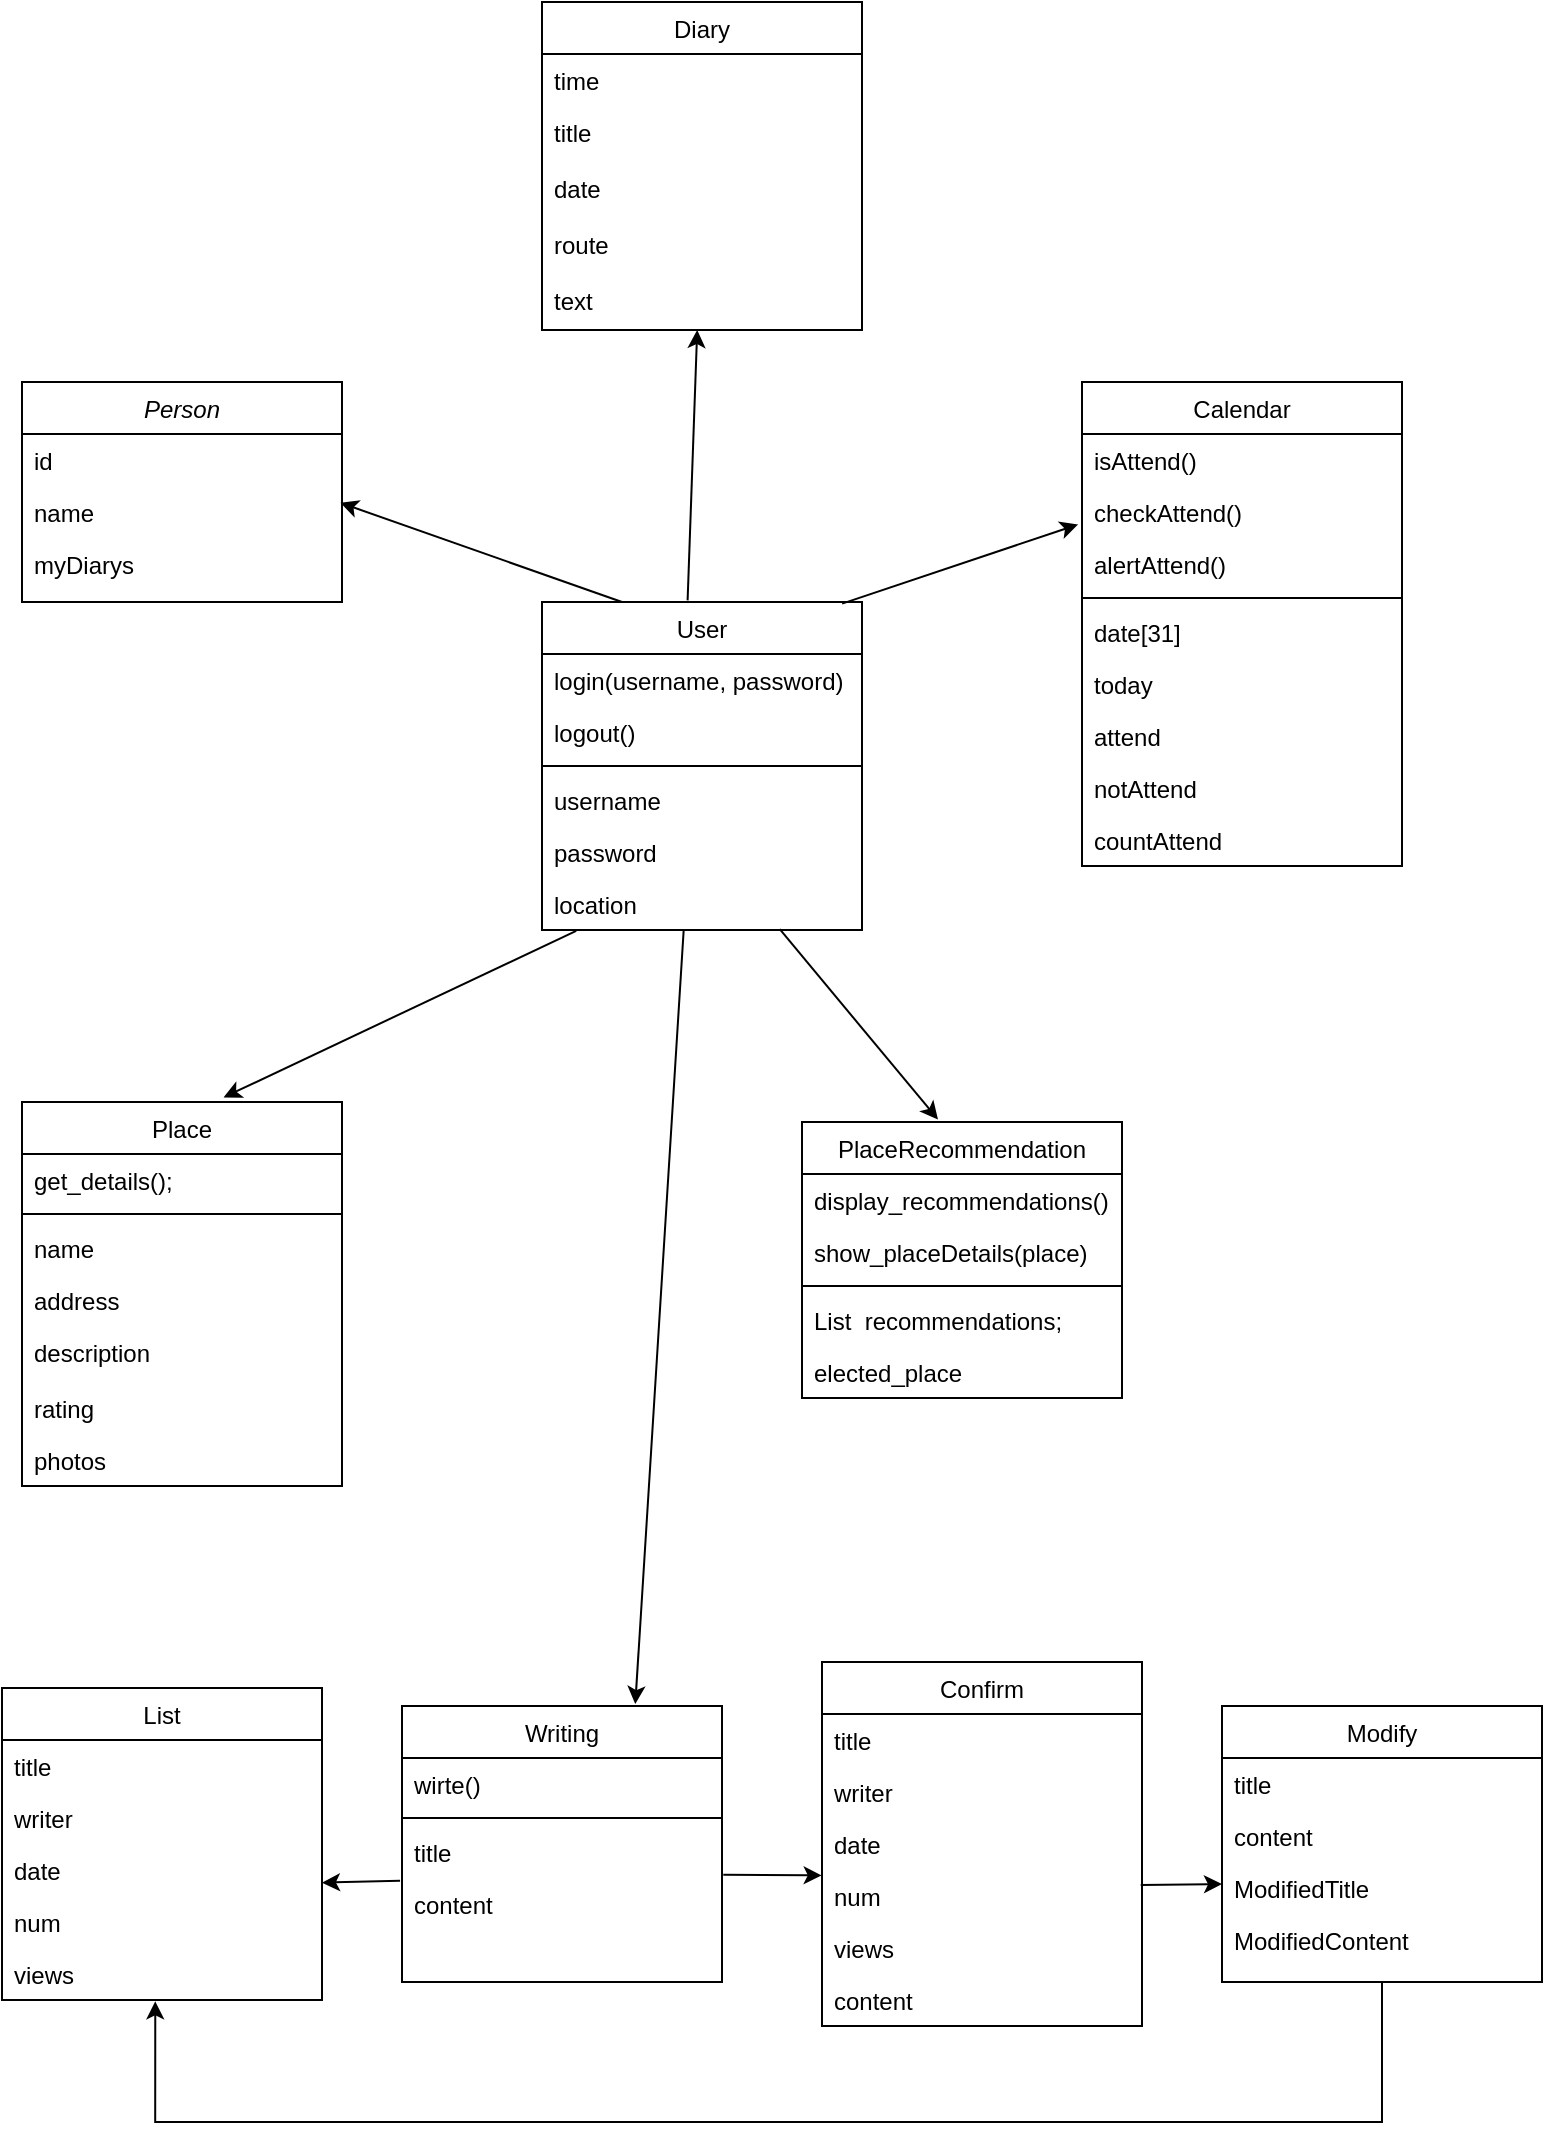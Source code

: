 <mxfile version="21.8.2" type="google">
  <diagram id="C5RBs43oDa-KdzZeNtuy" name="Page-1">
    <mxGraphModel dx="1278" dy="625" grid="1" gridSize="10" guides="1" tooltips="1" connect="1" arrows="1" fold="1" page="1" pageScale="1" pageWidth="827" pageHeight="1169" math="0" shadow="0">
      <root>
        <mxCell id="WIyWlLk6GJQsqaUBKTNV-0" />
        <mxCell id="WIyWlLk6GJQsqaUBKTNV-1" parent="WIyWlLk6GJQsqaUBKTNV-0" />
        <mxCell id="zkfFHV4jXpPFQw0GAbJ--0" value="Person" style="swimlane;fontStyle=2;align=center;verticalAlign=top;childLayout=stackLayout;horizontal=1;startSize=26;horizontalStack=0;resizeParent=1;resizeLast=0;collapsible=1;marginBottom=0;rounded=0;shadow=0;strokeWidth=1;" parent="WIyWlLk6GJQsqaUBKTNV-1" vertex="1">
          <mxGeometry x="50" y="240" width="160" height="110" as="geometry">
            <mxRectangle x="230" y="140" width="160" height="26" as="alternateBounds" />
          </mxGeometry>
        </mxCell>
        <mxCell id="zkfFHV4jXpPFQw0GAbJ--1" value="id    " style="text;align=left;verticalAlign=top;spacingLeft=4;spacingRight=4;overflow=hidden;rotatable=0;points=[[0,0.5],[1,0.5]];portConstraint=eastwest;" parent="zkfFHV4jXpPFQw0GAbJ--0" vertex="1">
          <mxGeometry y="26" width="160" height="26" as="geometry" />
        </mxCell>
        <mxCell id="zkfFHV4jXpPFQw0GAbJ--2" value="name" style="text;align=left;verticalAlign=top;spacingLeft=4;spacingRight=4;overflow=hidden;rotatable=0;points=[[0,0.5],[1,0.5]];portConstraint=eastwest;rounded=0;shadow=0;html=0;" parent="zkfFHV4jXpPFQw0GAbJ--0" vertex="1">
          <mxGeometry y="52" width="160" height="26" as="geometry" />
        </mxCell>
        <mxCell id="zkfFHV4jXpPFQw0GAbJ--3" value="myDiarys" style="text;align=left;verticalAlign=top;spacingLeft=4;spacingRight=4;overflow=hidden;rotatable=0;points=[[0,0.5],[1,0.5]];portConstraint=eastwest;rounded=0;shadow=0;html=0;" parent="zkfFHV4jXpPFQw0GAbJ--0" vertex="1">
          <mxGeometry y="78" width="160" height="24" as="geometry" />
        </mxCell>
        <mxCell id="zkfFHV4jXpPFQw0GAbJ--6" value="PlaceRecommendation" style="swimlane;fontStyle=0;align=center;verticalAlign=top;childLayout=stackLayout;horizontal=1;startSize=26;horizontalStack=0;resizeParent=1;resizeLast=0;collapsible=1;marginBottom=0;rounded=0;shadow=0;strokeWidth=1;" parent="WIyWlLk6GJQsqaUBKTNV-1" vertex="1">
          <mxGeometry x="440" y="610" width="160" height="138" as="geometry">
            <mxRectangle x="440" y="610" width="160" height="26" as="alternateBounds" />
          </mxGeometry>
        </mxCell>
        <mxCell id="zkfFHV4jXpPFQw0GAbJ--7" value="display_recommendations()&#xa;" style="text;align=left;verticalAlign=top;spacingLeft=4;spacingRight=4;overflow=hidden;rotatable=0;points=[[0,0.5],[1,0.5]];portConstraint=eastwest;" parent="zkfFHV4jXpPFQw0GAbJ--6" vertex="1">
          <mxGeometry y="26" width="160" height="26" as="geometry" />
        </mxCell>
        <mxCell id="zkfFHV4jXpPFQw0GAbJ--8" value="show_placeDetails(place)&#xa;" style="text;align=left;verticalAlign=top;spacingLeft=4;spacingRight=4;overflow=hidden;rotatable=0;points=[[0,0.5],[1,0.5]];portConstraint=eastwest;rounded=0;shadow=0;html=0;" parent="zkfFHV4jXpPFQw0GAbJ--6" vertex="1">
          <mxGeometry y="52" width="160" height="26" as="geometry" />
        </mxCell>
        <mxCell id="NzwTDv9ygM7I7emIWLju-54" value="" style="line;html=1;strokeWidth=1;align=left;verticalAlign=middle;spacingTop=-1;spacingLeft=3;spacingRight=3;rotatable=0;labelPosition=right;points=[];portConstraint=eastwest;" parent="zkfFHV4jXpPFQw0GAbJ--6" vertex="1">
          <mxGeometry y="78" width="160" height="8" as="geometry" />
        </mxCell>
        <mxCell id="zkfFHV4jXpPFQw0GAbJ--11" value="List  recommendations;&#xa;" style="text;align=left;verticalAlign=top;spacingLeft=4;spacingRight=4;overflow=hidden;rotatable=0;points=[[0,0.5],[1,0.5]];portConstraint=eastwest;" parent="zkfFHV4jXpPFQw0GAbJ--6" vertex="1">
          <mxGeometry y="86" width="160" height="26" as="geometry" />
        </mxCell>
        <mxCell id="NzwTDv9ygM7I7emIWLju-53" value="elected_place&#xa;" style="text;align=left;verticalAlign=top;spacingLeft=4;spacingRight=4;overflow=hidden;rotatable=0;points=[[0,0.5],[1,0.5]];portConstraint=eastwest;" parent="zkfFHV4jXpPFQw0GAbJ--6" vertex="1">
          <mxGeometry y="112" width="160" height="26" as="geometry" />
        </mxCell>
        <mxCell id="zkfFHV4jXpPFQw0GAbJ--13" value="Diary" style="swimlane;fontStyle=0;align=center;verticalAlign=top;childLayout=stackLayout;horizontal=1;startSize=26;horizontalStack=0;resizeParent=1;resizeLast=0;collapsible=1;marginBottom=0;rounded=0;shadow=0;strokeWidth=1;" parent="WIyWlLk6GJQsqaUBKTNV-1" vertex="1">
          <mxGeometry x="310" y="50" width="160" height="164" as="geometry">
            <mxRectangle x="340" y="380" width="170" height="26" as="alternateBounds" />
          </mxGeometry>
        </mxCell>
        <mxCell id="zkfFHV4jXpPFQw0GAbJ--14" value="time" style="text;align=left;verticalAlign=top;spacingLeft=4;spacingRight=4;overflow=hidden;rotatable=0;points=[[0,0.5],[1,0.5]];portConstraint=eastwest;" parent="zkfFHV4jXpPFQw0GAbJ--13" vertex="1">
          <mxGeometry y="26" width="160" height="26" as="geometry" />
        </mxCell>
        <mxCell id="NzwTDv9ygM7I7emIWLju-3" value="title" style="text;align=left;verticalAlign=top;spacingLeft=4;spacingRight=4;overflow=hidden;rotatable=0;points=[[0,0.5],[1,0.5]];portConstraint=eastwest;" parent="zkfFHV4jXpPFQw0GAbJ--13" vertex="1">
          <mxGeometry y="52" width="160" height="28" as="geometry" />
        </mxCell>
        <mxCell id="NzwTDv9ygM7I7emIWLju-4" value="date" style="text;align=left;verticalAlign=top;spacingLeft=4;spacingRight=4;overflow=hidden;rotatable=0;points=[[0,0.5],[1,0.5]];portConstraint=eastwest;" parent="zkfFHV4jXpPFQw0GAbJ--13" vertex="1">
          <mxGeometry y="80" width="160" height="28" as="geometry" />
        </mxCell>
        <mxCell id="NzwTDv9ygM7I7emIWLju-5" value="route" style="text;align=left;verticalAlign=top;spacingLeft=4;spacingRight=4;overflow=hidden;rotatable=0;points=[[0,0.5],[1,0.5]];portConstraint=eastwest;" parent="zkfFHV4jXpPFQw0GAbJ--13" vertex="1">
          <mxGeometry y="108" width="160" height="28" as="geometry" />
        </mxCell>
        <mxCell id="NzwTDv9ygM7I7emIWLju-6" value="text" style="text;align=left;verticalAlign=top;spacingLeft=4;spacingRight=4;overflow=hidden;rotatable=0;points=[[0,0.5],[1,0.5]];portConstraint=eastwest;" parent="zkfFHV4jXpPFQw0GAbJ--13" vertex="1">
          <mxGeometry y="136" width="160" height="28" as="geometry" />
        </mxCell>
        <mxCell id="zkfFHV4jXpPFQw0GAbJ--17" value="Calendar" style="swimlane;fontStyle=0;align=center;verticalAlign=top;childLayout=stackLayout;horizontal=1;startSize=26;horizontalStack=0;resizeParent=1;resizeLast=0;collapsible=1;marginBottom=0;rounded=0;shadow=0;strokeWidth=1;" parent="WIyWlLk6GJQsqaUBKTNV-1" vertex="1">
          <mxGeometry x="580" y="240" width="160" height="242" as="geometry">
            <mxRectangle x="550" y="140" width="160" height="26" as="alternateBounds" />
          </mxGeometry>
        </mxCell>
        <mxCell id="zkfFHV4jXpPFQw0GAbJ--19" value="isAttend()" style="text;align=left;verticalAlign=top;spacingLeft=4;spacingRight=4;overflow=hidden;rotatable=0;points=[[0,0.5],[1,0.5]];portConstraint=eastwest;rounded=0;shadow=0;html=0;" parent="zkfFHV4jXpPFQw0GAbJ--17" vertex="1">
          <mxGeometry y="26" width="160" height="26" as="geometry" />
        </mxCell>
        <mxCell id="zkfFHV4jXpPFQw0GAbJ--20" value="checkAttend()" style="text;align=left;verticalAlign=top;spacingLeft=4;spacingRight=4;overflow=hidden;rotatable=0;points=[[0,0.5],[1,0.5]];portConstraint=eastwest;rounded=0;shadow=0;html=0;" parent="zkfFHV4jXpPFQw0GAbJ--17" vertex="1">
          <mxGeometry y="52" width="160" height="26" as="geometry" />
        </mxCell>
        <mxCell id="zkfFHV4jXpPFQw0GAbJ--21" value="alertAttend()" style="text;align=left;verticalAlign=top;spacingLeft=4;spacingRight=4;overflow=hidden;rotatable=0;points=[[0,0.5],[1,0.5]];portConstraint=eastwest;rounded=0;shadow=0;html=0;" parent="zkfFHV4jXpPFQw0GAbJ--17" vertex="1">
          <mxGeometry y="78" width="160" height="26" as="geometry" />
        </mxCell>
        <mxCell id="zkfFHV4jXpPFQw0GAbJ--23" value="" style="line;html=1;strokeWidth=1;align=left;verticalAlign=middle;spacingTop=-1;spacingLeft=3;spacingRight=3;rotatable=0;labelPosition=right;points=[];portConstraint=eastwest;" parent="zkfFHV4jXpPFQw0GAbJ--17" vertex="1">
          <mxGeometry y="104" width="160" height="8" as="geometry" />
        </mxCell>
        <mxCell id="zkfFHV4jXpPFQw0GAbJ--24" value="date[31]" style="text;align=left;verticalAlign=top;spacingLeft=4;spacingRight=4;overflow=hidden;rotatable=0;points=[[0,0.5],[1,0.5]];portConstraint=eastwest;" parent="zkfFHV4jXpPFQw0GAbJ--17" vertex="1">
          <mxGeometry y="112" width="160" height="26" as="geometry" />
        </mxCell>
        <mxCell id="zkfFHV4jXpPFQw0GAbJ--25" value="today" style="text;align=left;verticalAlign=top;spacingLeft=4;spacingRight=4;overflow=hidden;rotatable=0;points=[[0,0.5],[1,0.5]];portConstraint=eastwest;" parent="zkfFHV4jXpPFQw0GAbJ--17" vertex="1">
          <mxGeometry y="138" width="160" height="26" as="geometry" />
        </mxCell>
        <mxCell id="NzwTDv9ygM7I7emIWLju-0" value="attend" style="text;align=left;verticalAlign=top;spacingLeft=4;spacingRight=4;overflow=hidden;rotatable=0;points=[[0,0.5],[1,0.5]];portConstraint=eastwest;" parent="zkfFHV4jXpPFQw0GAbJ--17" vertex="1">
          <mxGeometry y="164" width="160" height="26" as="geometry" />
        </mxCell>
        <mxCell id="NzwTDv9ygM7I7emIWLju-2" value="notAttend" style="text;align=left;verticalAlign=top;spacingLeft=4;spacingRight=4;overflow=hidden;rotatable=0;points=[[0,0.5],[1,0.5]];portConstraint=eastwest;" parent="zkfFHV4jXpPFQw0GAbJ--17" vertex="1">
          <mxGeometry y="190" width="160" height="26" as="geometry" />
        </mxCell>
        <mxCell id="NzwTDv9ygM7I7emIWLju-1" value="countAttend" style="text;align=left;verticalAlign=top;spacingLeft=4;spacingRight=4;overflow=hidden;rotatable=0;points=[[0,0.5],[1,0.5]];portConstraint=eastwest;" parent="zkfFHV4jXpPFQw0GAbJ--17" vertex="1">
          <mxGeometry y="216" width="160" height="26" as="geometry" />
        </mxCell>
        <mxCell id="NzwTDv9ygM7I7emIWLju-7" value="Place" style="swimlane;fontStyle=0;align=center;verticalAlign=top;childLayout=stackLayout;horizontal=1;startSize=26;horizontalStack=0;resizeParent=1;resizeLast=0;collapsible=1;marginBottom=0;rounded=0;shadow=0;strokeWidth=1;" parent="WIyWlLk6GJQsqaUBKTNV-1" vertex="1">
          <mxGeometry x="50" y="600" width="160" height="192" as="geometry">
            <mxRectangle x="130" y="380" width="160" height="26" as="alternateBounds" />
          </mxGeometry>
        </mxCell>
        <mxCell id="NzwTDv9ygM7I7emIWLju-8" value="get_details();&#xa;" style="text;align=left;verticalAlign=top;spacingLeft=4;spacingRight=4;overflow=hidden;rotatable=0;points=[[0,0.5],[1,0.5]];portConstraint=eastwest;" parent="NzwTDv9ygM7I7emIWLju-7" vertex="1">
          <mxGeometry y="26" width="160" height="26" as="geometry" />
        </mxCell>
        <mxCell id="NzwTDv9ygM7I7emIWLju-10" value="" style="line;html=1;strokeWidth=1;align=left;verticalAlign=middle;spacingTop=-1;spacingLeft=3;spacingRight=3;rotatable=0;labelPosition=right;points=[];portConstraint=eastwest;" parent="NzwTDv9ygM7I7emIWLju-7" vertex="1">
          <mxGeometry y="52" width="160" height="8" as="geometry" />
        </mxCell>
        <mxCell id="NzwTDv9ygM7I7emIWLju-12" value="name" style="text;align=left;verticalAlign=top;spacingLeft=4;spacingRight=4;overflow=hidden;rotatable=0;points=[[0,0.5],[1,0.5]];portConstraint=eastwest;" parent="NzwTDv9ygM7I7emIWLju-7" vertex="1">
          <mxGeometry y="60" width="160" height="26" as="geometry" />
        </mxCell>
        <mxCell id="NzwTDv9ygM7I7emIWLju-55" value="address" style="text;align=left;verticalAlign=top;spacingLeft=4;spacingRight=4;overflow=hidden;rotatable=0;points=[[0,0.5],[1,0.5]];portConstraint=eastwest;" parent="NzwTDv9ygM7I7emIWLju-7" vertex="1">
          <mxGeometry y="86" width="160" height="26" as="geometry" />
        </mxCell>
        <mxCell id="NzwTDv9ygM7I7emIWLju-56" value="description" style="text;align=left;verticalAlign=top;spacingLeft=4;spacingRight=4;overflow=hidden;rotatable=0;points=[[0,0.5],[1,0.5]];portConstraint=eastwest;" parent="NzwTDv9ygM7I7emIWLju-7" vertex="1">
          <mxGeometry y="112" width="160" height="28" as="geometry" />
        </mxCell>
        <mxCell id="NzwTDv9ygM7I7emIWLju-57" value="rating" style="text;align=left;verticalAlign=top;spacingLeft=4;spacingRight=4;overflow=hidden;rotatable=0;points=[[0,0.5],[1,0.5]];portConstraint=eastwest;" parent="NzwTDv9ygM7I7emIWLju-7" vertex="1">
          <mxGeometry y="140" width="160" height="26" as="geometry" />
        </mxCell>
        <mxCell id="NzwTDv9ygM7I7emIWLju-58" value="photos" style="text;align=left;verticalAlign=top;spacingLeft=4;spacingRight=4;overflow=hidden;rotatable=0;points=[[0,0.5],[1,0.5]];portConstraint=eastwest;" parent="NzwTDv9ygM7I7emIWLju-7" vertex="1">
          <mxGeometry y="166" width="160" height="26" as="geometry" />
        </mxCell>
        <mxCell id="NzwTDv9ygM7I7emIWLju-13" value="List" style="swimlane;fontStyle=0;align=center;verticalAlign=top;childLayout=stackLayout;horizontal=1;startSize=26;horizontalStack=0;resizeParent=1;resizeLast=0;collapsible=1;marginBottom=0;rounded=0;shadow=0;strokeWidth=1;" parent="WIyWlLk6GJQsqaUBKTNV-1" vertex="1">
          <mxGeometry x="40" y="893" width="160" height="156" as="geometry">
            <mxRectangle x="130" y="380" width="160" height="26" as="alternateBounds" />
          </mxGeometry>
        </mxCell>
        <mxCell id="NzwTDv9ygM7I7emIWLju-14" value="title" style="text;align=left;verticalAlign=top;spacingLeft=4;spacingRight=4;overflow=hidden;rotatable=0;points=[[0,0.5],[1,0.5]];portConstraint=eastwest;" parent="NzwTDv9ygM7I7emIWLju-13" vertex="1">
          <mxGeometry y="26" width="160" height="26" as="geometry" />
        </mxCell>
        <mxCell id="NzwTDv9ygM7I7emIWLju-15" value="writer" style="text;align=left;verticalAlign=top;spacingLeft=4;spacingRight=4;overflow=hidden;rotatable=0;points=[[0,0.5],[1,0.5]];portConstraint=eastwest;rounded=0;shadow=0;html=0;" parent="NzwTDv9ygM7I7emIWLju-13" vertex="1">
          <mxGeometry y="52" width="160" height="26" as="geometry" />
        </mxCell>
        <mxCell id="NzwTDv9ygM7I7emIWLju-18" value="date" style="text;align=left;verticalAlign=top;spacingLeft=4;spacingRight=4;overflow=hidden;rotatable=0;points=[[0,0.5],[1,0.5]];portConstraint=eastwest;" parent="NzwTDv9ygM7I7emIWLju-13" vertex="1">
          <mxGeometry y="78" width="160" height="26" as="geometry" />
        </mxCell>
        <mxCell id="NzwTDv9ygM7I7emIWLju-62" value="num" style="text;align=left;verticalAlign=top;spacingLeft=4;spacingRight=4;overflow=hidden;rotatable=0;points=[[0,0.5],[1,0.5]];portConstraint=eastwest;" parent="NzwTDv9ygM7I7emIWLju-13" vertex="1">
          <mxGeometry y="104" width="160" height="26" as="geometry" />
        </mxCell>
        <mxCell id="NzwTDv9ygM7I7emIWLju-63" value="views" style="text;align=left;verticalAlign=top;spacingLeft=4;spacingRight=4;overflow=hidden;rotatable=0;points=[[0,0.5],[1,0.5]];portConstraint=eastwest;" parent="NzwTDv9ygM7I7emIWLju-13" vertex="1">
          <mxGeometry y="130" width="160" height="26" as="geometry" />
        </mxCell>
        <mxCell id="NzwTDv9ygM7I7emIWLju-19" value="Confirm" style="swimlane;fontStyle=0;align=center;verticalAlign=top;childLayout=stackLayout;horizontal=1;startSize=26;horizontalStack=0;resizeParent=1;resizeLast=0;collapsible=1;marginBottom=0;rounded=0;shadow=0;strokeWidth=1;" parent="WIyWlLk6GJQsqaUBKTNV-1" vertex="1">
          <mxGeometry x="450" y="880" width="160" height="182" as="geometry">
            <mxRectangle x="130" y="380" width="160" height="26" as="alternateBounds" />
          </mxGeometry>
        </mxCell>
        <mxCell id="NzwTDv9ygM7I7emIWLju-20" value="title    " style="text;align=left;verticalAlign=top;spacingLeft=4;spacingRight=4;overflow=hidden;rotatable=0;points=[[0,0.5],[1,0.5]];portConstraint=eastwest;" parent="NzwTDv9ygM7I7emIWLju-19" vertex="1">
          <mxGeometry y="26" width="160" height="26" as="geometry" />
        </mxCell>
        <mxCell id="NzwTDv9ygM7I7emIWLju-21" value="writer" style="text;align=left;verticalAlign=top;spacingLeft=4;spacingRight=4;overflow=hidden;rotatable=0;points=[[0,0.5],[1,0.5]];portConstraint=eastwest;rounded=0;shadow=0;html=0;" parent="NzwTDv9ygM7I7emIWLju-19" vertex="1">
          <mxGeometry y="52" width="160" height="26" as="geometry" />
        </mxCell>
        <mxCell id="NzwTDv9ygM7I7emIWLju-66" value="date" style="text;align=left;verticalAlign=top;spacingLeft=4;spacingRight=4;overflow=hidden;rotatable=0;points=[[0,0.5],[1,0.5]];portConstraint=eastwest;rounded=0;shadow=0;html=0;" parent="NzwTDv9ygM7I7emIWLju-19" vertex="1">
          <mxGeometry y="78" width="160" height="26" as="geometry" />
        </mxCell>
        <mxCell id="NzwTDv9ygM7I7emIWLju-67" value="num" style="text;align=left;verticalAlign=top;spacingLeft=4;spacingRight=4;overflow=hidden;rotatable=0;points=[[0,0.5],[1,0.5]];portConstraint=eastwest;rounded=0;shadow=0;html=0;" parent="NzwTDv9ygM7I7emIWLju-19" vertex="1">
          <mxGeometry y="104" width="160" height="26" as="geometry" />
        </mxCell>
        <mxCell id="NzwTDv9ygM7I7emIWLju-75" value="views" style="text;align=left;verticalAlign=top;spacingLeft=4;spacingRight=4;overflow=hidden;rotatable=0;points=[[0,0.5],[1,0.5]];portConstraint=eastwest;rounded=0;shadow=0;html=0;" parent="NzwTDv9ygM7I7emIWLju-19" vertex="1">
          <mxGeometry y="130" width="160" height="26" as="geometry" />
        </mxCell>
        <mxCell id="NzwTDv9ygM7I7emIWLju-76" value="content" style="text;align=left;verticalAlign=top;spacingLeft=4;spacingRight=4;overflow=hidden;rotatable=0;points=[[0,0.5],[1,0.5]];portConstraint=eastwest;rounded=0;shadow=0;html=0;" parent="NzwTDv9ygM7I7emIWLju-19" vertex="1">
          <mxGeometry y="156" width="160" height="26" as="geometry" />
        </mxCell>
        <mxCell id="NzwTDv9ygM7I7emIWLju-25" value="Modify" style="swimlane;fontStyle=0;align=center;verticalAlign=top;childLayout=stackLayout;horizontal=1;startSize=26;horizontalStack=0;resizeParent=1;resizeLast=0;collapsible=1;marginBottom=0;rounded=0;shadow=0;strokeWidth=1;" parent="WIyWlLk6GJQsqaUBKTNV-1" vertex="1">
          <mxGeometry x="650" y="902" width="160" height="138" as="geometry">
            <mxRectangle x="130" y="380" width="160" height="26" as="alternateBounds" />
          </mxGeometry>
        </mxCell>
        <mxCell id="NzwTDv9ygM7I7emIWLju-26" value="title" style="text;align=left;verticalAlign=top;spacingLeft=4;spacingRight=4;overflow=hidden;rotatable=0;points=[[0,0.5],[1,0.5]];portConstraint=eastwest;" parent="NzwTDv9ygM7I7emIWLju-25" vertex="1">
          <mxGeometry y="26" width="160" height="26" as="geometry" />
        </mxCell>
        <mxCell id="NzwTDv9ygM7I7emIWLju-27" value="content" style="text;align=left;verticalAlign=top;spacingLeft=4;spacingRight=4;overflow=hidden;rotatable=0;points=[[0,0.5],[1,0.5]];portConstraint=eastwest;rounded=0;shadow=0;html=0;" parent="NzwTDv9ygM7I7emIWLju-25" vertex="1">
          <mxGeometry y="52" width="160" height="26" as="geometry" />
        </mxCell>
        <mxCell id="NzwTDv9ygM7I7emIWLju-30" value="ModifiedTitle&#xa;" style="text;align=left;verticalAlign=top;spacingLeft=4;spacingRight=4;overflow=hidden;rotatable=0;points=[[0,0.5],[1,0.5]];portConstraint=eastwest;" parent="NzwTDv9ygM7I7emIWLju-25" vertex="1">
          <mxGeometry y="78" width="160" height="26" as="geometry" />
        </mxCell>
        <mxCell id="NzwTDv9ygM7I7emIWLju-77" value="ModifiedContent&#xa;" style="text;align=left;verticalAlign=top;spacingLeft=4;spacingRight=4;overflow=hidden;rotatable=0;points=[[0,0.5],[1,0.5]];portConstraint=eastwest;" parent="NzwTDv9ygM7I7emIWLju-25" vertex="1">
          <mxGeometry y="104" width="160" height="26" as="geometry" />
        </mxCell>
        <mxCell id="NzwTDv9ygM7I7emIWLju-37" value="Writing" style="swimlane;fontStyle=0;align=center;verticalAlign=top;childLayout=stackLayout;horizontal=1;startSize=26;horizontalStack=0;resizeParent=1;resizeLast=0;collapsible=1;marginBottom=0;rounded=0;shadow=0;strokeWidth=1;" parent="WIyWlLk6GJQsqaUBKTNV-1" vertex="1">
          <mxGeometry x="240" y="902" width="160" height="138" as="geometry">
            <mxRectangle x="130" y="380" width="160" height="26" as="alternateBounds" />
          </mxGeometry>
        </mxCell>
        <mxCell id="NzwTDv9ygM7I7emIWLju-38" value="wirte()" style="text;align=left;verticalAlign=top;spacingLeft=4;spacingRight=4;overflow=hidden;rotatable=0;points=[[0,0.5],[1,0.5]];portConstraint=eastwest;" parent="NzwTDv9ygM7I7emIWLju-37" vertex="1">
          <mxGeometry y="26" width="160" height="26" as="geometry" />
        </mxCell>
        <mxCell id="NzwTDv9ygM7I7emIWLju-64" value="" style="line;html=1;strokeWidth=1;align=left;verticalAlign=middle;spacingTop=-1;spacingLeft=3;spacingRight=3;rotatable=0;labelPosition=right;points=[];portConstraint=eastwest;" parent="NzwTDv9ygM7I7emIWLju-37" vertex="1">
          <mxGeometry y="52" width="160" height="8" as="geometry" />
        </mxCell>
        <mxCell id="NzwTDv9ygM7I7emIWLju-39" value="title" style="text;align=left;verticalAlign=top;spacingLeft=4;spacingRight=4;overflow=hidden;rotatable=0;points=[[0,0.5],[1,0.5]];portConstraint=eastwest;rounded=0;shadow=0;html=0;" parent="NzwTDv9ygM7I7emIWLju-37" vertex="1">
          <mxGeometry y="60" width="160" height="26" as="geometry" />
        </mxCell>
        <mxCell id="NzwTDv9ygM7I7emIWLju-65" value="content" style="text;align=left;verticalAlign=top;spacingLeft=4;spacingRight=4;overflow=hidden;rotatable=0;points=[[0,0.5],[1,0.5]];portConstraint=eastwest;rounded=0;shadow=0;html=0;" parent="NzwTDv9ygM7I7emIWLju-37" vertex="1">
          <mxGeometry y="86" width="160" height="26" as="geometry" />
        </mxCell>
        <mxCell id="NzwTDv9ygM7I7emIWLju-43" value="User" style="swimlane;fontStyle=0;align=center;verticalAlign=top;childLayout=stackLayout;horizontal=1;startSize=26;horizontalStack=0;resizeParent=1;resizeLast=0;collapsible=1;marginBottom=0;rounded=0;shadow=0;strokeWidth=1;" parent="WIyWlLk6GJQsqaUBKTNV-1" vertex="1">
          <mxGeometry x="310" y="350" width="160" height="164" as="geometry">
            <mxRectangle x="130" y="380" width="160" height="26" as="alternateBounds" />
          </mxGeometry>
        </mxCell>
        <mxCell id="NzwTDv9ygM7I7emIWLju-44" value="login(username, password)&#xa;" style="text;align=left;verticalAlign=top;spacingLeft=4;spacingRight=4;overflow=hidden;rotatable=0;points=[[0,0.5],[1,0.5]];portConstraint=eastwest;" parent="NzwTDv9ygM7I7emIWLju-43" vertex="1">
          <mxGeometry y="26" width="160" height="26" as="geometry" />
        </mxCell>
        <mxCell id="NzwTDv9ygM7I7emIWLju-59" value="logout()" style="text;align=left;verticalAlign=top;spacingLeft=4;spacingRight=4;overflow=hidden;rotatable=0;points=[[0,0.5],[1,0.5]];portConstraint=eastwest;" parent="NzwTDv9ygM7I7emIWLju-43" vertex="1">
          <mxGeometry y="52" width="160" height="26" as="geometry" />
        </mxCell>
        <mxCell id="NzwTDv9ygM7I7emIWLju-46" value="" style="line;html=1;strokeWidth=1;align=left;verticalAlign=middle;spacingTop=-1;spacingLeft=3;spacingRight=3;rotatable=0;labelPosition=right;points=[];portConstraint=eastwest;" parent="NzwTDv9ygM7I7emIWLju-43" vertex="1">
          <mxGeometry y="78" width="160" height="8" as="geometry" />
        </mxCell>
        <mxCell id="NzwTDv9ygM7I7emIWLju-48" value="username" style="text;align=left;verticalAlign=top;spacingLeft=4;spacingRight=4;overflow=hidden;rotatable=0;points=[[0,0.5],[1,0.5]];portConstraint=eastwest;" parent="NzwTDv9ygM7I7emIWLju-43" vertex="1">
          <mxGeometry y="86" width="160" height="26" as="geometry" />
        </mxCell>
        <mxCell id="NzwTDv9ygM7I7emIWLju-60" value="password" style="text;align=left;verticalAlign=top;spacingLeft=4;spacingRight=4;overflow=hidden;rotatable=0;points=[[0,0.5],[1,0.5]];portConstraint=eastwest;" parent="NzwTDv9ygM7I7emIWLju-43" vertex="1">
          <mxGeometry y="112" width="160" height="26" as="geometry" />
        </mxCell>
        <mxCell id="NzwTDv9ygM7I7emIWLju-61" value="location" style="text;align=left;verticalAlign=top;spacingLeft=4;spacingRight=4;overflow=hidden;rotatable=0;points=[[0,0.5],[1,0.5]];portConstraint=eastwest;" parent="NzwTDv9ygM7I7emIWLju-43" vertex="1">
          <mxGeometry y="138" width="160" height="24" as="geometry" />
        </mxCell>
        <mxCell id="bXsSPuDim45YyWl1yAhA-1" value="" style="endArrow=classic;html=1;rounded=0;exitX=0.455;exitY=-0.005;exitDx=0;exitDy=0;exitPerimeter=0;entryX=0.485;entryY=1;entryDx=0;entryDy=0;entryPerimeter=0;" edge="1" parent="WIyWlLk6GJQsqaUBKTNV-1" source="NzwTDv9ygM7I7emIWLju-43" target="NzwTDv9ygM7I7emIWLju-6">
          <mxGeometry width="50" height="50" relative="1" as="geometry">
            <mxPoint x="320" y="310" as="sourcePoint" />
            <mxPoint x="370" y="260" as="targetPoint" />
          </mxGeometry>
        </mxCell>
        <mxCell id="bXsSPuDim45YyWl1yAhA-2" value="" style="endArrow=classic;html=1;rounded=0;exitX=0.25;exitY=0;exitDx=0;exitDy=0;entryX=0.995;entryY=0.323;entryDx=0;entryDy=0;entryPerimeter=0;" edge="1" parent="WIyWlLk6GJQsqaUBKTNV-1" source="NzwTDv9ygM7I7emIWLju-43" target="zkfFHV4jXpPFQw0GAbJ--2">
          <mxGeometry width="50" height="50" relative="1" as="geometry">
            <mxPoint x="350" y="350" as="sourcePoint" />
            <mxPoint x="400" y="300" as="targetPoint" />
          </mxGeometry>
        </mxCell>
        <mxCell id="bXsSPuDim45YyWl1yAhA-3" value="" style="endArrow=classic;html=1;rounded=0;exitX=0.938;exitY=0.005;exitDx=0;exitDy=0;exitPerimeter=0;entryX=-0.012;entryY=0.738;entryDx=0;entryDy=0;entryPerimeter=0;" edge="1" parent="WIyWlLk6GJQsqaUBKTNV-1" source="NzwTDv9ygM7I7emIWLju-43" target="zkfFHV4jXpPFQw0GAbJ--20">
          <mxGeometry width="50" height="50" relative="1" as="geometry">
            <mxPoint x="350" y="350" as="sourcePoint" />
            <mxPoint x="400" y="300" as="targetPoint" />
          </mxGeometry>
        </mxCell>
        <mxCell id="bXsSPuDim45YyWl1yAhA-4" value="" style="endArrow=classic;html=1;rounded=0;exitX=0.107;exitY=1.101;exitDx=0;exitDy=0;entryX=0.63;entryY=-0.012;entryDx=0;entryDy=0;entryPerimeter=0;exitPerimeter=0;" edge="1" parent="WIyWlLk6GJQsqaUBKTNV-1" source="NzwTDv9ygM7I7emIWLju-61" target="NzwTDv9ygM7I7emIWLju-7">
          <mxGeometry width="50" height="50" relative="1" as="geometry">
            <mxPoint x="350" y="550" as="sourcePoint" />
            <mxPoint x="400" y="500" as="targetPoint" />
          </mxGeometry>
        </mxCell>
        <mxCell id="bXsSPuDim45YyWl1yAhA-5" value="" style="endArrow=classic;html=1;rounded=0;exitX=0.743;exitY=1.067;exitDx=0;exitDy=0;exitPerimeter=0;entryX=0.425;entryY=-0.009;entryDx=0;entryDy=0;entryPerimeter=0;" edge="1" parent="WIyWlLk6GJQsqaUBKTNV-1" source="NzwTDv9ygM7I7emIWLju-61" target="zkfFHV4jXpPFQw0GAbJ--6">
          <mxGeometry width="50" height="50" relative="1" as="geometry">
            <mxPoint x="350" y="550" as="sourcePoint" />
            <mxPoint x="400" y="500" as="targetPoint" />
          </mxGeometry>
        </mxCell>
        <mxCell id="bXsSPuDim45YyWl1yAhA-6" value="" style="endArrow=classic;html=1;rounded=0;exitX=0.443;exitY=1.062;exitDx=0;exitDy=0;exitPerimeter=0;entryX=0.729;entryY=-0.007;entryDx=0;entryDy=0;entryPerimeter=0;" edge="1" parent="WIyWlLk6GJQsqaUBKTNV-1" source="NzwTDv9ygM7I7emIWLju-61" target="NzwTDv9ygM7I7emIWLju-37">
          <mxGeometry width="50" height="50" relative="1" as="geometry">
            <mxPoint x="310" y="500" as="sourcePoint" />
            <mxPoint x="360" y="450" as="targetPoint" />
          </mxGeometry>
        </mxCell>
        <mxCell id="bXsSPuDim45YyWl1yAhA-9" value="" style="endArrow=classic;html=1;rounded=0;exitX=1.004;exitY=0.938;exitDx=0;exitDy=0;exitPerimeter=0;entryX=-0.001;entryY=0.105;entryDx=0;entryDy=0;entryPerimeter=0;" edge="1" parent="WIyWlLk6GJQsqaUBKTNV-1" source="NzwTDv9ygM7I7emIWLju-39" target="NzwTDv9ygM7I7emIWLju-67">
          <mxGeometry width="50" height="50" relative="1" as="geometry">
            <mxPoint x="260" y="1000" as="sourcePoint" />
            <mxPoint x="310" y="950" as="targetPoint" />
          </mxGeometry>
        </mxCell>
        <mxCell id="bXsSPuDim45YyWl1yAhA-11" value="" style="endArrow=classic;html=1;rounded=0;exitX=-0.006;exitY=0.051;exitDx=0;exitDy=0;exitPerimeter=0;entryX=1;entryY=0.744;entryDx=0;entryDy=0;entryPerimeter=0;" edge="1" parent="WIyWlLk6GJQsqaUBKTNV-1" source="NzwTDv9ygM7I7emIWLju-65" target="NzwTDv9ygM7I7emIWLju-18">
          <mxGeometry width="50" height="50" relative="1" as="geometry">
            <mxPoint x="340" y="990" as="sourcePoint" />
            <mxPoint x="390" y="940" as="targetPoint" />
          </mxGeometry>
        </mxCell>
        <mxCell id="bXsSPuDim45YyWl1yAhA-12" value="" style="endArrow=classic;html=1;rounded=0;exitX=0.996;exitY=0.29;exitDx=0;exitDy=0;exitPerimeter=0;entryX=-0.001;entryY=0.105;entryDx=0;entryDy=0;entryPerimeter=0;" edge="1" parent="WIyWlLk6GJQsqaUBKTNV-1" source="NzwTDv9ygM7I7emIWLju-67">
          <mxGeometry width="50" height="50" relative="1" as="geometry">
            <mxPoint x="601" y="990" as="sourcePoint" />
            <mxPoint x="650" y="991" as="targetPoint" />
          </mxGeometry>
        </mxCell>
        <mxCell id="bXsSPuDim45YyWl1yAhA-13" style="edgeStyle=orthogonalEdgeStyle;rounded=0;orthogonalLoop=1;jettySize=auto;html=1;entryX=0.479;entryY=1.026;entryDx=0;entryDy=0;entryPerimeter=0;" edge="1" parent="WIyWlLk6GJQsqaUBKTNV-1" source="NzwTDv9ygM7I7emIWLju-25" target="NzwTDv9ygM7I7emIWLju-63">
          <mxGeometry relative="1" as="geometry">
            <Array as="points">
              <mxPoint x="730" y="1110" />
              <mxPoint x="117" y="1110" />
            </Array>
          </mxGeometry>
        </mxCell>
      </root>
    </mxGraphModel>
  </diagram>
</mxfile>
